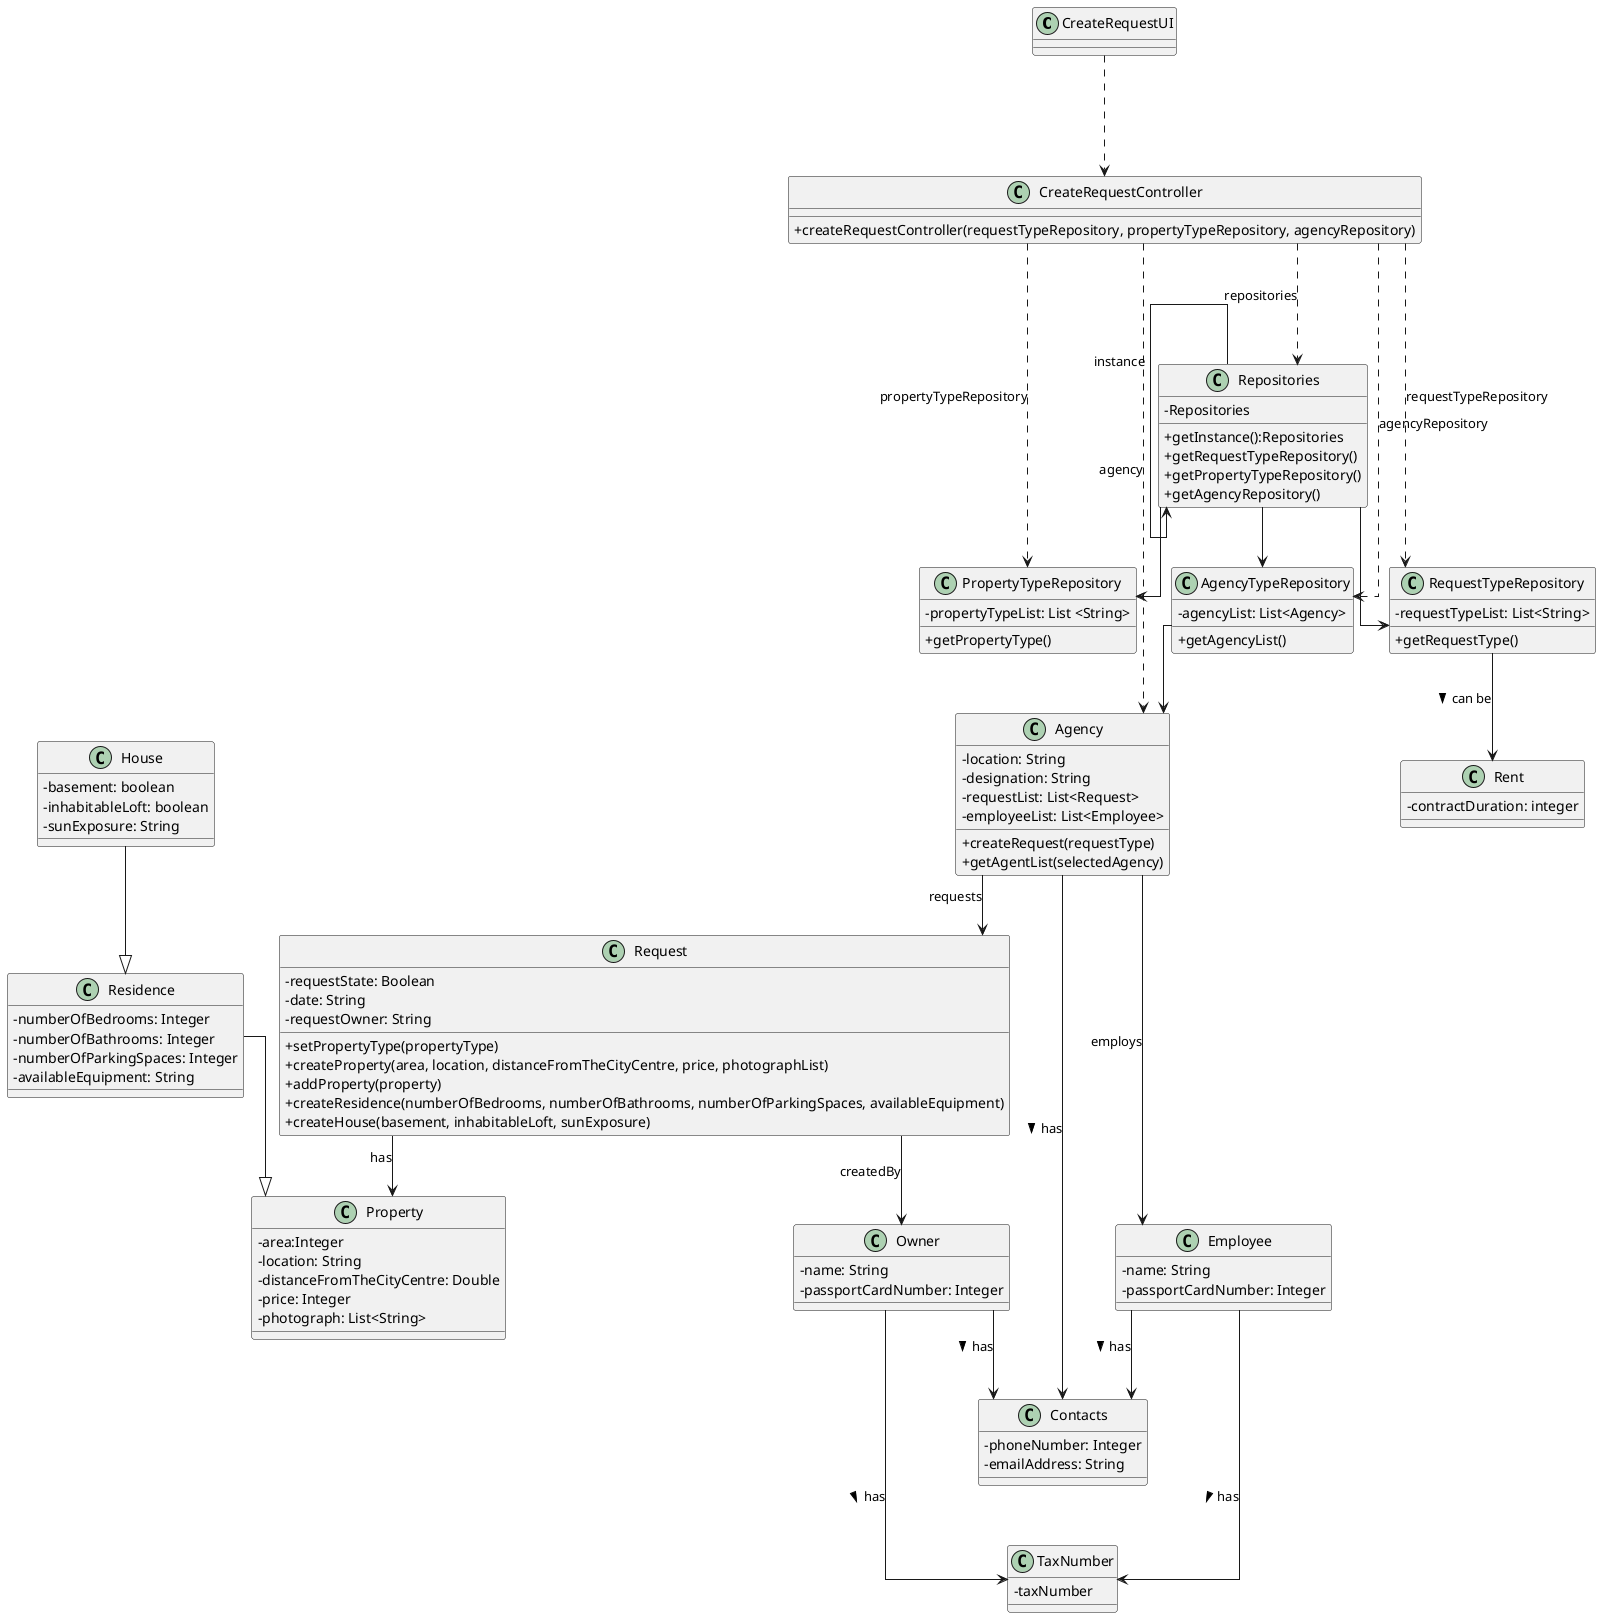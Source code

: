 @startuml
skinparam classAttributeIconSize 0
skinparam linetype ortho

class CreateRequestUI{
}

class CreateRequestController{
+ createRequestController(requestTypeRepository, propertyTypeRepository, agencyRepository)
}

class Repositories{
- Repositories
+ getInstance():Repositories
+ getRequestTypeRepository()
+ getPropertyTypeRepository()
+ getAgencyRepository()
}

class PropertyTypeRepository{
- propertyTypeList: List <String>
+ getPropertyType()
}

class AgencyTypeRepository{
- agencyList: List<Agency>
+ getAgencyList()
}

class Agency{
- location: String
- designation: String
- requestList: List<Request>
- employeeList: List<Employee>
+ createRequest(requestType)
+ getAgentList(selectedAgency)
}

class RequestTypeRepository{
- requestTypeList: List<String>
+ getRequestType()
}

class Request{
- requestState: Boolean
- date: String
- requestOwner: String
+ setPropertyType(propertyType)
+ createProperty(area, location, distanceFromTheCityCentre, price, photographList)
+ addProperty(property)
+ createResidence(numberOfBedrooms, numberOfBathrooms, numberOfParkingSpaces, availableEquipment)
+ createHouse(basement, inhabitableLoft, sunExposure)
}

class Property{
- area:Integer
- location: String
- distanceFromTheCityCentre: Double
- price: Integer
- photograph: List<String>
}

class Owner{
- name: String
- passportCardNumber: Integer
}

class Residence{
- numberOfBedrooms: Integer
- numberOfBathrooms: Integer
- numberOfParkingSpaces: Integer
- availableEquipment: String
}

class House{
- basement: boolean
- inhabitableLoft: boolean
- sunExposure: String
}

class Contacts{
- phoneNumber: Integer
- emailAddress: String
}

class Employee{
- name: String
- passportCardNumber: Integer
}

class TaxNumber{
- taxNumber
}

class Rent{
- contractDuration: integer
}

CreateRequestUI -.-> CreateRequestController

CreateRequestController -.-> Repositories : repositories
CreateRequestController -.-> Agency : agency
CreateRequestController -.-> RequestTypeRepository : requestTypeRepository
CreateRequestController -.-> AgencyTypeRepository : agencyRepository
CreateRequestController -.-> PropertyTypeRepository : propertyTypeRepository

Agency --> Request : requests
Agency --> Employee : employs
AgencyTypeRepository --> Agency
Request --> Property : has
Request --> Owner : createdBy
RequestTypeRepository --> Rent: can be >

Repositories --> AgencyTypeRepository
Repositories --> PropertyTypeRepository
Repositories --> RequestTypeRepository

House --|> Residence

Residence --|> Property

Agency --> Contacts : has >
Employee --> Contacts : has >
Owner --> Contacts : has >

Owner ---> TaxNumber : has >
Employee --> TaxNumber : has >

Repositories -> Repositories : instance
@enduml